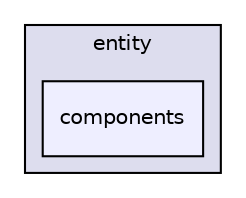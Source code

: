 digraph "src/entity/components" {
  compound=true
  node [ fontsize="10", fontname="Helvetica"];
  edge [ labelfontsize="10", labelfontname="Helvetica"];
  subgraph clusterdir_b6f0bb288e976a059ae88387d5b9ae90 {
    graph [ bgcolor="#ddddee", pencolor="black", label="entity" fontname="Helvetica", fontsize="10", URL="dir_b6f0bb288e976a059ae88387d5b9ae90.html"]
  dir_eeb8c02222a46bf8d310b0fd37e095f7 [shape=box, label="components", style="filled", fillcolor="#eeeeff", pencolor="black", URL="dir_eeb8c02222a46bf8d310b0fd37e095f7.html"];
  }
}
